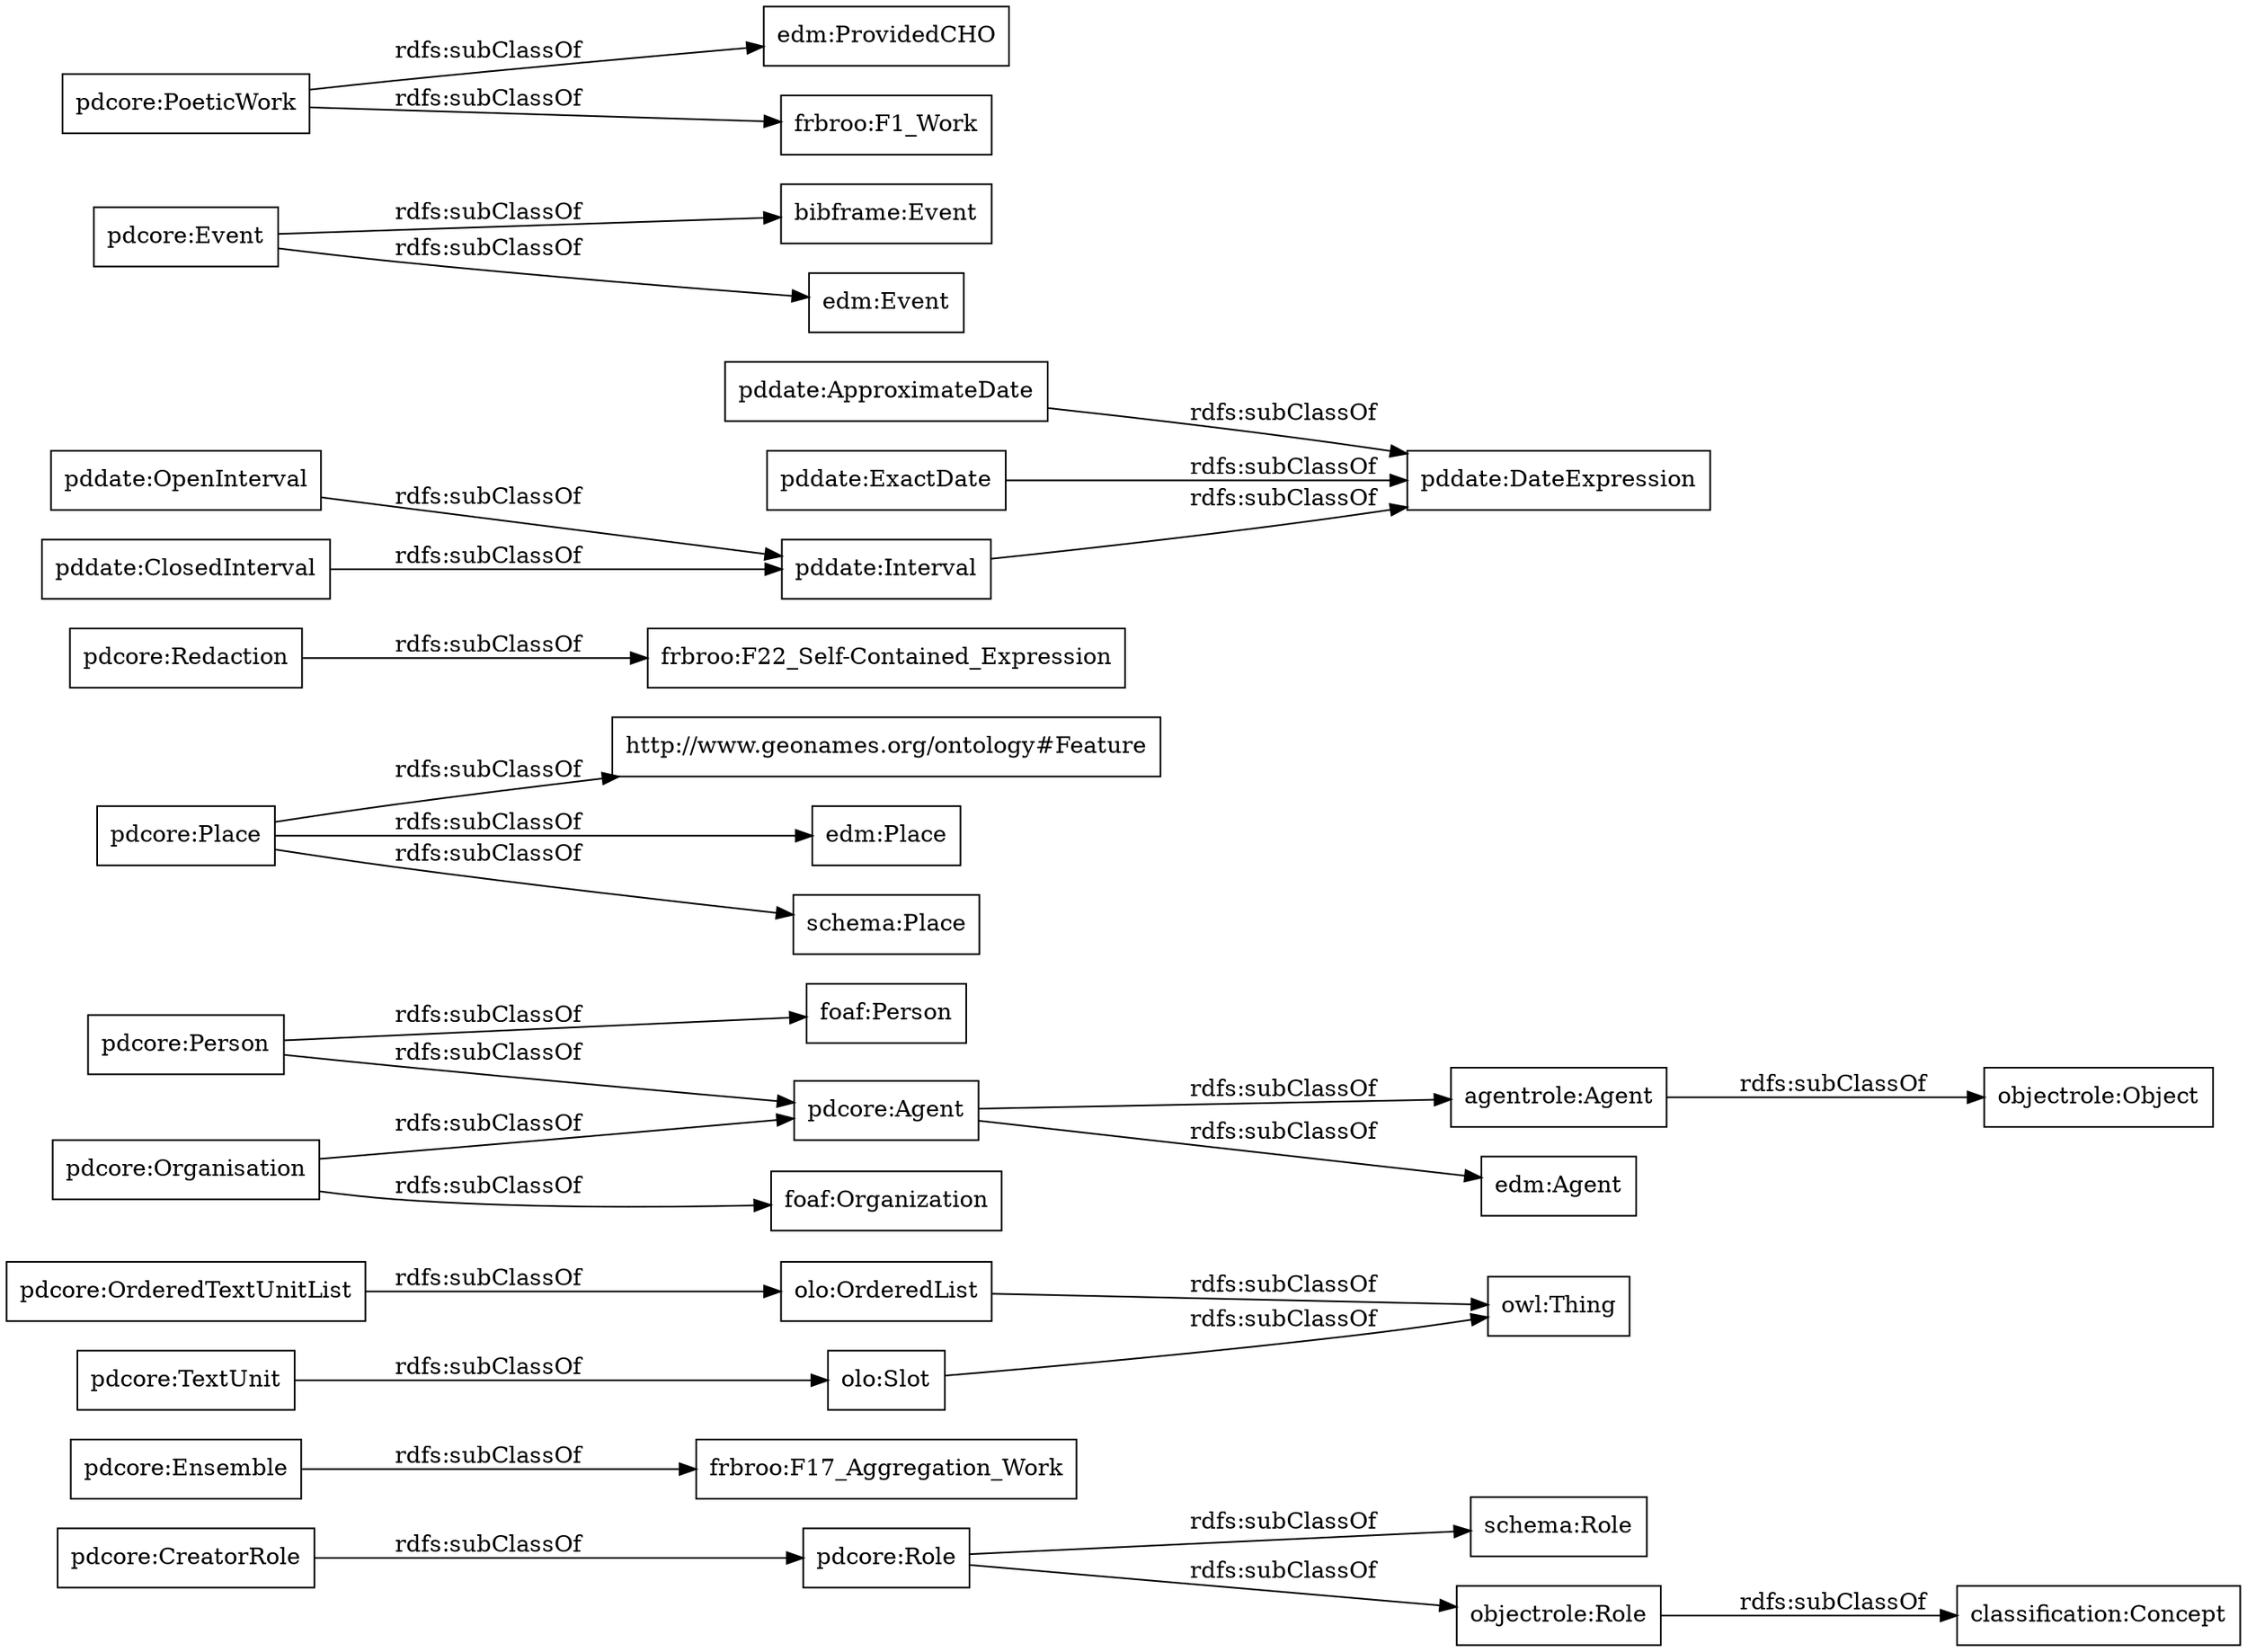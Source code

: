 digraph ar2dtool_diagram { 
rankdir=LR;
size="1000"
node [shape = rectangle, color="black"]; "pdcore:Role" "frbroo:F17_Aggregation_Work" "pdcore:OrderedTextUnitList" "agentrole:Agent" "http://www.geonames.org/ontology#Feature" "edm:Agent" "pdcore:Agent" "pdcore:CreatorRole" "pdcore:Person" "pdcore:Organisation" "edm:Place" "pdcore:Redaction" "pdcore:Ensemble" "foaf:Person" "pddate:ApproximateDate" "frbroo:F22_Self-Contained_Expression" "bibframe:Event" "edm:Event" "pdcore:TextUnit" "foaf:Organization" "edm:ProvidedCHO" "pdcore:Place" "schema:Place" "pdcore:Event" "pdcore:PoeticWork" "frbroo:F1_Work" "schema:Role" "owl:Thing" "objectrole:Role" "objectrole:Object" "olo:Slot" "olo:OrderedList" "pddate:ExactDate" "pddate:OpenInterval" "pddate:DateExpression" "pddate:ClosedInterval" "pddate:Interval" "classification:Concept" ; /*classes style*/
	"pdcore:Person" -> "foaf:Person" [ label = "rdfs:subClassOf" ];
	"pdcore:Person" -> "pdcore:Agent" [ label = "rdfs:subClassOf" ];
	"pddate:Interval" -> "pddate:DateExpression" [ label = "rdfs:subClassOf" ];
	"pddate:OpenInterval" -> "pddate:Interval" [ label = "rdfs:subClassOf" ];
	"agentrole:Agent" -> "objectrole:Object" [ label = "rdfs:subClassOf" ];
	"pdcore:PoeticWork" -> "frbroo:F1_Work" [ label = "rdfs:subClassOf" ];
	"pdcore:PoeticWork" -> "edm:ProvidedCHO" [ label = "rdfs:subClassOf" ];
	"objectrole:Role" -> "classification:Concept" [ label = "rdfs:subClassOf" ];
	"pddate:ClosedInterval" -> "pddate:Interval" [ label = "rdfs:subClassOf" ];
	"pdcore:Agent" -> "agentrole:Agent" [ label = "rdfs:subClassOf" ];
	"pdcore:Agent" -> "edm:Agent" [ label = "rdfs:subClassOf" ];
	"olo:Slot" -> "owl:Thing" [ label = "rdfs:subClassOf" ];
	"pdcore:Organisation" -> "foaf:Organization" [ label = "rdfs:subClassOf" ];
	"pdcore:Organisation" -> "pdcore:Agent" [ label = "rdfs:subClassOf" ];
	"pdcore:Ensemble" -> "frbroo:F17_Aggregation_Work" [ label = "rdfs:subClassOf" ];
	"olo:OrderedList" -> "owl:Thing" [ label = "rdfs:subClassOf" ];
	"pdcore:TextUnit" -> "olo:Slot" [ label = "rdfs:subClassOf" ];
	"pdcore:Redaction" -> "frbroo:F22_Self-Contained_Expression" [ label = "rdfs:subClassOf" ];
	"pdcore:Place" -> "edm:Place" [ label = "rdfs:subClassOf" ];
	"pdcore:Place" -> "schema:Place" [ label = "rdfs:subClassOf" ];
	"pdcore:Place" -> "http://www.geonames.org/ontology#Feature" [ label = "rdfs:subClassOf" ];
	"pdcore:CreatorRole" -> "pdcore:Role" [ label = "rdfs:subClassOf" ];
	"pdcore:Role" -> "objectrole:Role" [ label = "rdfs:subClassOf" ];
	"pdcore:Role" -> "schema:Role" [ label = "rdfs:subClassOf" ];
	"pddate:ApproximateDate" -> "pddate:DateExpression" [ label = "rdfs:subClassOf" ];
	"pddate:ExactDate" -> "pddate:DateExpression" [ label = "rdfs:subClassOf" ];
	"pdcore:OrderedTextUnitList" -> "olo:OrderedList" [ label = "rdfs:subClassOf" ];
	"pdcore:Event" -> "edm:Event" [ label = "rdfs:subClassOf" ];
	"pdcore:Event" -> "bibframe:Event" [ label = "rdfs:subClassOf" ];

}
